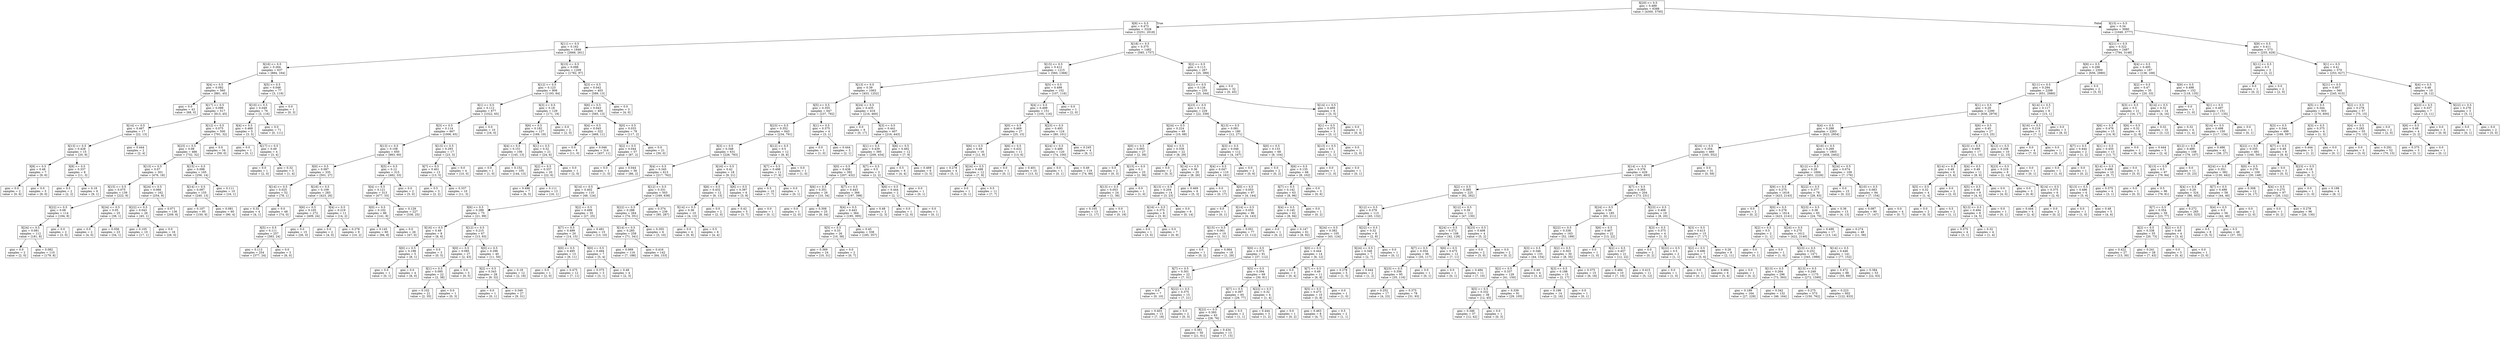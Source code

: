 digraph Tree {
node [shape=box] ;
0 [label="X[20] <= 0.5\ngini = 0.489\nsamples = 6388\nvalue = [4300, 5795]"] ;
1 [label="X[9] <= 0.5\ngini = 0.473\nsamples = 3328\nvalue = [3251, 2018]"] ;
0 -> 1 [labeldistance=2.5, labelangle=45, headlabel="True"] ;
2 [label="X[11] <= 0.5\ngini = 0.162\nsamples = 1846\nvalue = [2666, 261]"] ;
1 -> 2 ;
3 [label="X[16] <= 0.5\ngini = 0.264\nsamples = 637\nvalue = [884, 164]"] ;
2 -> 3 ;
4 [label="X[4] <= 0.5\ngini = 0.092\nsamples = 560\nvalue = [881, 45]"] ;
3 -> 4 ;
5 [label="gini = 0.0\nsamples = 43\nvalue = [68, 0]"] ;
4 -> 5 ;
6 [label="X[17] <= 0.5\ngini = 0.099\nsamples = 517\nvalue = [813, 45]"] ;
4 -> 6 ;
7 [label="X[14] <= 0.5\ngini = 0.467\nsamples = 17\nvalue = [22, 13]"] ;
6 -> 7 ;
8 [label="X[13] <= 0.5\ngini = 0.428\nsamples = 15\nvalue = [20, 9]"] ;
7 -> 8 ;
9 [label="X[8] <= 0.5\ngini = 0.48\nsamples = 7\nvalue = [9, 6]"] ;
8 -> 9 ;
10 [label="gini = 0.0\nsamples = 2\nvalue = [0, 6]"] ;
9 -> 10 ;
11 [label="gini = 0.0\nsamples = 5\nvalue = [9, 0]"] ;
9 -> 11 ;
12 [label="X[8] <= 0.5\ngini = 0.337\nsamples = 8\nvalue = [11, 3]"] ;
8 -> 12 ;
13 [label="gini = 0.5\nsamples = 2\nvalue = [2, 2]"] ;
12 -> 13 ;
14 [label="gini = 0.18\nsamples = 6\nvalue = [9, 1]"] ;
12 -> 14 ;
15 [label="gini = 0.444\nsamples = 2\nvalue = [2, 4]"] ;
7 -> 15 ;
16 [label="X[12] <= 0.5\ngini = 0.075\nsamples = 500\nvalue = [791, 32]"] ;
6 -> 16 ;
17 [label="X[23] <= 0.5\ngini = 0.08\nsamples = 466\nvalue = [732, 32]"] ;
16 -> 17 ;
18 [label="X[13] <= 0.5\ngini = 0.07\nsamples = 301\nvalue = [476, 18]"] ;
17 -> 18 ;
19 [label="X[15] <= 0.5\ngini = 0.075\nsamples = 139\nvalue = [222, 9]"] ;
18 -> 19 ;
20 [label="X[22] <= 0.5\ngini = 0.08\nsamples = 114\nvalue = [184, 8]"] ;
19 -> 20 ;
21 [label="X[24] <= 0.5\ngini = 0.081\nsamples = 112\nvalue = [181, 8]"] ;
20 -> 21 ;
22 [label="gini = 0.0\nsamples = 2\nvalue = [2, 0]"] ;
21 -> 22 ;
23 [label="gini = 0.082\nsamples = 110\nvalue = [179, 8]"] ;
21 -> 23 ;
24 [label="gini = 0.0\nsamples = 2\nvalue = [3, 0]"] ;
20 -> 24 ;
25 [label="X[24] <= 0.5\ngini = 0.05\nsamples = 25\nvalue = [38, 1]"] ;
19 -> 25 ;
26 [label="gini = 0.0\nsamples = 2\nvalue = [4, 0]"] ;
25 -> 26 ;
27 [label="gini = 0.056\nsamples = 23\nvalue = [34, 1]"] ;
25 -> 27 ;
28 [label="X[24] <= 0.5\ngini = 0.066\nsamples = 162\nvalue = [254, 9]"] ;
18 -> 28 ;
29 [label="X[22] <= 0.5\ngini = 0.043\nsamples = 26\nvalue = [45, 1]"] ;
28 -> 29 ;
30 [label="gini = 0.105\nsamples = 10\nvalue = [17, 1]"] ;
29 -> 30 ;
31 [label="gini = 0.0\nsamples = 16\nvalue = [28, 0]"] ;
29 -> 31 ;
32 [label="gini = 0.071\nsamples = 136\nvalue = [209, 8]"] ;
28 -> 32 ;
33 [label="X[15] <= 0.5\ngini = 0.098\nsamples = 165\nvalue = [256, 14]"] ;
17 -> 33 ;
34 [label="X[14] <= 0.5\ngini = 0.097\nsamples = 155\nvalue = [240, 13]"] ;
33 -> 34 ;
35 [label="gini = 0.107\nsamples = 95\nvalue = [150, 9]"] ;
34 -> 35 ;
36 [label="gini = 0.081\nsamples = 60\nvalue = [90, 4]"] ;
34 -> 36 ;
37 [label="gini = 0.111\nsamples = 10\nvalue = [16, 1]"] ;
33 -> 37 ;
38 [label="gini = 0.0\nsamples = 34\nvalue = [59, 0]"] ;
16 -> 38 ;
39 [label="X[5] <= 0.5\ngini = 0.048\nsamples = 77\nvalue = [3, 119]"] ;
3 -> 39 ;
40 [label="X[10] <= 0.5\ngini = 0.049\nsamples = 76\nvalue = [3, 116]"] ;
39 -> 40 ;
41 [label="X[4] <= 0.5\ngini = 0.469\nsamples = 5\nvalue = [3, 5]"] ;
40 -> 41 ;
42 [label="gini = 0.0\nsamples = 1\nvalue = [0, 1]"] ;
41 -> 42 ;
43 [label="X[17] <= 0.5\ngini = 0.49\nsamples = 4\nvalue = [3, 4]"] ;
41 -> 43 ;
44 [label="gini = 0.0\nsamples = 1\nvalue = [2, 0]"] ;
43 -> 44 ;
45 [label="gini = 0.32\nsamples = 3\nvalue = [1, 4]"] ;
43 -> 45 ;
46 [label="gini = 0.0\nsamples = 71\nvalue = [0, 111]"] ;
40 -> 46 ;
47 [label="gini = 0.0\nsamples = 1\nvalue = [0, 3]"] ;
39 -> 47 ;
48 [label="X[15] <= 0.5\ngini = 0.098\nsamples = 1209\nvalue = [1782, 97]"] ;
2 -> 48 ;
49 [label="X[12] <= 0.5\ngini = 0.123\nsamples = 806\nvalue = [1193, 84]"] ;
48 -> 49 ;
50 [label="X[1] <= 0.5\ngini = 0.112\nsamples = 677\nvalue = [1022, 65]"] ;
49 -> 50 ;
51 [label="X[3] <= 0.5\ngini = 0.114\nsamples = 667\nvalue = [1006, 65]"] ;
50 -> 51 ;
52 [label="X[13] <= 0.5\ngini = 0.108\nsamples = 650\nvalue = [983, 60]"] ;
51 -> 52 ;
53 [label="X[0] <= 0.5\ngini = 0.097\nsamples = 335\nvalue = [501, 27]"] ;
52 -> 53 ;
54 [label="X[14] <= 0.5\ngini = 0.025\nsamples = 52\nvalue = [78, 1]"] ;
53 -> 54 ;
55 [label="gini = 0.32\nsamples = 4\nvalue = [4, 1]"] ;
54 -> 55 ;
56 [label="gini = 0.0\nsamples = 48\nvalue = [74, 0]"] ;
54 -> 56 ;
57 [label="X[16] <= 0.5\ngini = 0.109\nsamples = 283\nvalue = [423, 26]"] ;
53 -> 57 ;
58 [label="X[6] <= 0.5\ngini = 0.105\nsamples = 272\nvalue = [409, 24]"] ;
57 -> 58 ;
59 [label="X[5] <= 0.5\ngini = 0.111\nsamples = 257\nvalue = [383, 24]"] ;
58 -> 59 ;
60 [label="gini = 0.113\nsamples = 254\nvalue = [377, 24]"] ;
59 -> 60 ;
61 [label="gini = 0.0\nsamples = 3\nvalue = [6, 0]"] ;
59 -> 61 ;
62 [label="gini = 0.0\nsamples = 15\nvalue = [26, 0]"] ;
58 -> 62 ;
63 [label="X[4] <= 0.5\ngini = 0.219\nsamples = 11\nvalue = [14, 2]"] ;
57 -> 63 ;
64 [label="gini = 0.0\nsamples = 2\nvalue = [4, 0]"] ;
63 -> 64 ;
65 [label="gini = 0.278\nsamples = 9\nvalue = [10, 2]"] ;
63 -> 65 ;
66 [label="X[5] <= 0.5\ngini = 0.12\nsamples = 315\nvalue = [482, 33]"] ;
52 -> 66 ;
67 [label="X[4] <= 0.5\ngini = 0.121\nsamples = 313\nvalue = [477, 33]"] ;
66 -> 67 ;
68 [label="X[0] <= 0.5\ngini = 0.102\nsamples = 86\nvalue = [141, 8]"] ;
67 -> 68 ;
69 [label="gini = 0.145\nsamples = 60\nvalue = [94, 8]"] ;
68 -> 69 ;
70 [label="gini = 0.0\nsamples = 26\nvalue = [47, 0]"] ;
68 -> 70 ;
71 [label="gini = 0.129\nsamples = 227\nvalue = [336, 25]"] ;
67 -> 71 ;
72 [label="gini = 0.0\nsamples = 2\nvalue = [5, 0]"] ;
66 -> 72 ;
73 [label="X[13] <= 0.5\ngini = 0.293\nsamples = 17\nvalue = [23, 5]"] ;
51 -> 73 ;
74 [label="X[7] <= 0.5\ngini = 0.401\nsamples = 13\nvalue = [13, 5]"] ;
73 -> 74 ;
75 [label="gini = 0.5\nsamples = 3\nvalue = [2, 2]"] ;
74 -> 75 ;
76 [label="gini = 0.337\nsamples = 10\nvalue = [11, 3]"] ;
74 -> 76 ;
77 [label="gini = 0.0\nsamples = 4\nvalue = [10, 0]"] ;
73 -> 77 ;
78 [label="gini = 0.0\nsamples = 10\nvalue = [16, 0]"] ;
50 -> 78 ;
79 [label="X[3] <= 0.5\ngini = 0.18\nsamples = 129\nvalue = [171, 19]"] ;
49 -> 79 ;
80 [label="X[6] <= 0.5\ngini = 0.182\nsamples = 127\nvalue = [169, 19]"] ;
79 -> 80 ;
81 [label="X[4] <= 0.5\ngini = 0.151\nsamples = 106\nvalue = [145, 13]"] ;
80 -> 81 ;
82 [label="gini = 0.0\nsamples = 1\nvalue = [1, 0]"] ;
81 -> 82 ;
83 [label="gini = 0.152\nsamples = 105\nvalue = [144, 13]"] ;
81 -> 83 ;
84 [label="X[1] <= 0.5\ngini = 0.32\nsamples = 21\nvalue = [24, 6]"] ;
80 -> 84 ;
85 [label="X[2] <= 0.5\ngini = 0.337\nsamples = 20\nvalue = [22, 6]"] ;
84 -> 85 ;
86 [label="gini = 0.496\nsamples = 7\nvalue = [6, 5]"] ;
85 -> 86 ;
87 [label="gini = 0.111\nsamples = 13\nvalue = [16, 1]"] ;
85 -> 87 ;
88 [label="gini = 0.0\nsamples = 1\nvalue = [2, 0]"] ;
84 -> 88 ;
89 [label="gini = 0.0\nsamples = 2\nvalue = [2, 0]"] ;
79 -> 89 ;
90 [label="X[3] <= 0.5\ngini = 0.042\nsamples = 403\nvalue = [589, 13]"] ;
48 -> 90 ;
91 [label="X[6] <= 0.5\ngini = 0.043\nsamples = 400\nvalue = [585, 13]"] ;
90 -> 91 ;
92 [label="X[4] <= 0.5\ngini = 0.045\nsamples = 322\nvalue = [468, 11]"] ;
91 -> 92 ;
93 [label="gini = 0.0\nsamples = 8\nvalue = [11, 0]"] ;
92 -> 93 ;
94 [label="gini = 0.046\nsamples = 314\nvalue = [457, 11]"] ;
92 -> 94 ;
95 [label="X[0] <= 0.5\ngini = 0.033\nsamples = 78\nvalue = [117, 2]"] ;
91 -> 95 ;
96 [label="X[2] <= 0.5\ngini = 0.044\nsamples = 57\nvalue = [87, 2]"] ;
95 -> 96 ;
97 [label="gini = 0.0\nsamples = 1\nvalue = [1, 0]"] ;
96 -> 97 ;
98 [label="gini = 0.044\nsamples = 56\nvalue = [86, 2]"] ;
96 -> 98 ;
99 [label="gini = 0.0\nsamples = 21\nvalue = [30, 0]"] ;
95 -> 99 ;
100 [label="gini = 0.0\nsamples = 3\nvalue = [4, 0]"] ;
90 -> 100 ;
101 [label="X[18] <= 0.5\ngini = 0.375\nsamples = 1482\nvalue = [585, 1757]"] ;
1 -> 101 ;
102 [label="X[15] <= 0.5\ngini = 0.412\nsamples = 1215\nvalue = [560, 1368]"] ;
101 -> 102 ;
103 [label="X[13] <= 0.5\ngini = 0.39\nsamples = 1063\nvalue = [453, 1252]"] ;
102 -> 103 ;
104 [label="X[5] <= 0.5\ngini = 0.355\nsamples = 647\nvalue = [237, 792]"] ;
103 -> 104 ;
105 [label="X[23] <= 0.5\ngini = 0.352\nsamples = 643\nvalue = [234, 791]"] ;
104 -> 105 ;
106 [label="X[3] <= 0.5\ngini = 0.348\nsamples = 631\nvalue = [226, 783]"] ;
105 -> 106 ;
107 [label="X[4] <= 0.5\ngini = 0.345\nsamples = 613\nvalue = [217, 762]"] ;
106 -> 107 ;
108 [label="X[14] <= 0.5\ngini = 0.402\nsamples = 110\nvalue = [48, 124]"] ;
107 -> 108 ;
109 [label="X[6] <= 0.5\ngini = 0.289\nsamples = 75\nvalue = [21, 99]"] ;
108 -> 109 ;
110 [label="X[16] <= 0.5\ngini = 0.49\nsamples = 8\nvalue = [8, 6]"] ;
109 -> 110 ;
111 [label="X[0] <= 0.5\ngini = 0.198\nsamples = 5\nvalue = [8, 1]"] ;
110 -> 111 ;
112 [label="gini = 0.0\nsamples = 1\nvalue = [0, 1]"] ;
111 -> 112 ;
113 [label="gini = 0.0\nsamples = 4\nvalue = [8, 0]"] ;
111 -> 113 ;
114 [label="gini = 0.0\nsamples = 3\nvalue = [0, 5]"] ;
110 -> 114 ;
115 [label="X[12] <= 0.5\ngini = 0.215\nsamples = 67\nvalue = [13, 93]"] ;
109 -> 115 ;
116 [label="X[0] <= 0.5\ngini = 0.085\nsamples = 27\nvalue = [2, 43]"] ;
115 -> 116 ;
117 [label="X[1] <= 0.5\ngini = 0.095\nsamples = 22\nvalue = [2, 38]"] ;
116 -> 117 ;
118 [label="gini = 0.102\nsamples = 21\nvalue = [2, 35]"] ;
117 -> 118 ;
119 [label="gini = 0.0\nsamples = 1\nvalue = [0, 3]"] ;
117 -> 119 ;
120 [label="gini = 0.0\nsamples = 5\nvalue = [0, 5]"] ;
116 -> 120 ;
121 [label="X[0] <= 0.5\ngini = 0.296\nsamples = 40\nvalue = [11, 50]"] ;
115 -> 121 ;
122 [label="X[2] <= 0.5\ngini = 0.343\nsamples = 28\nvalue = [9, 32]"] ;
121 -> 122 ;
123 [label="gini = 0.0\nsamples = 1\nvalue = [0, 1]"] ;
122 -> 123 ;
124 [label="gini = 0.349\nsamples = 27\nvalue = [9, 31]"] ;
122 -> 124 ;
125 [label="gini = 0.18\nsamples = 12\nvalue = [2, 18]"] ;
121 -> 125 ;
126 [label="X[2] <= 0.5\ngini = 0.499\nsamples = 35\nvalue = [27, 25]"] ;
108 -> 126 ;
127 [label="X[7] <= 0.5\ngini = 0.499\nsamples = 20\nvalue = [14, 15]"] ;
126 -> 127 ;
128 [label="X[0] <= 0.5\ngini = 0.495\nsamples = 13\nvalue = [9, 11]"] ;
127 -> 128 ;
129 [label="gini = 0.0\nsamples = 1\nvalue = [2, 0]"] ;
128 -> 129 ;
130 [label="gini = 0.475\nsamples = 12\nvalue = [7, 11]"] ;
128 -> 130 ;
131 [label="X[0] <= 0.5\ngini = 0.494\nsamples = 7\nvalue = [5, 4]"] ;
127 -> 131 ;
132 [label="gini = 0.375\nsamples = 3\nvalue = [3, 1]"] ;
131 -> 132 ;
133 [label="gini = 0.48\nsamples = 4\nvalue = [2, 3]"] ;
131 -> 133 ;
134 [label="gini = 0.491\nsamples = 15\nvalue = [13, 10]"] ;
126 -> 134 ;
135 [label="X[12] <= 0.5\ngini = 0.331\nsamples = 503\nvalue = [169, 638]"] ;
107 -> 135 ;
136 [label="X[22] <= 0.5\ngini = 0.288\nsamples = 264\nvalue = [74, 351]"] ;
135 -> 136 ;
137 [label="X[14] <= 0.5\ngini = 0.285\nsamples = 258\nvalue = [71, 341]"] ;
136 -> 137 ;
138 [label="gini = 0.069\nsamples = 116\nvalue = [7, 188]"] ;
137 -> 138 ;
139 [label="gini = 0.416\nsamples = 142\nvalue = [64, 153]"] ;
137 -> 139 ;
140 [label="gini = 0.355\nsamples = 6\nvalue = [3, 10]"] ;
136 -> 140 ;
141 [label="gini = 0.374\nsamples = 239\nvalue = [95, 287]"] ;
135 -> 141 ;
142 [label="X[16] <= 0.5\ngini = 0.42\nsamples = 18\nvalue = [9, 21]"] ;
106 -> 142 ;
143 [label="X[6] <= 0.5\ngini = 0.432\nsamples = 12\nvalue = [6, 13]"] ;
142 -> 143 ;
144 [label="X[14] <= 0.5\ngini = 0.36\nsamples = 10\nvalue = [4, 13]"] ;
143 -> 144 ;
145 [label="gini = 0.0\nsamples = 4\nvalue = [0, 9]"] ;
144 -> 145 ;
146 [label="gini = 0.5\nsamples = 6\nvalue = [4, 4]"] ;
144 -> 146 ;
147 [label="gini = 0.0\nsamples = 2\nvalue = [2, 0]"] ;
143 -> 147 ;
148 [label="X[6] <= 0.5\ngini = 0.397\nsamples = 6\nvalue = [3, 8]"] ;
142 -> 148 ;
149 [label="gini = 0.42\nsamples = 5\nvalue = [3, 7]"] ;
148 -> 149 ;
150 [label="gini = 0.0\nsamples = 1\nvalue = [0, 1]"] ;
148 -> 150 ;
151 [label="X[12] <= 0.5\ngini = 0.5\nsamples = 12\nvalue = [8, 8]"] ;
105 -> 151 ;
152 [label="X[7] <= 0.5\ngini = 0.498\nsamples = 11\nvalue = [7, 8]"] ;
151 -> 152 ;
153 [label="gini = 0.5\nsamples = 10\nvalue = [7, 7]"] ;
152 -> 153 ;
154 [label="gini = 0.0\nsamples = 1\nvalue = [0, 1]"] ;
152 -> 154 ;
155 [label="gini = 0.0\nsamples = 1\nvalue = [1, 0]"] ;
151 -> 155 ;
156 [label="X[1] <= 0.5\ngini = 0.375\nsamples = 4\nvalue = [3, 1]"] ;
104 -> 156 ;
157 [label="gini = 0.0\nsamples = 1\nvalue = [1, 0]"] ;
156 -> 157 ;
158 [label="gini = 0.444\nsamples = 3\nvalue = [2, 1]"] ;
156 -> 158 ;
159 [label="X[24] <= 0.5\ngini = 0.435\nsamples = 416\nvalue = [216, 460]"] ;
103 -> 159 ;
160 [label="gini = 0.0\nsamples = 9\nvalue = [0, 17]"] ;
159 -> 160 ;
161 [label="X[3] <= 0.5\ngini = 0.441\nsamples = 407\nvalue = [216, 443]"] ;
159 -> 161 ;
162 [label="X[1] <= 0.5\ngini = 0.439\nsamples = 395\nvalue = [209, 434]"] ;
161 -> 162 ;
163 [label="X[0] <= 0.5\ngini = 0.438\nsamples = 392\nvalue = [207, 432]"] ;
162 -> 163 ;
164 [label="X[6] <= 0.5\ngini = 0.351\nsamples = 26\nvalue = [10, 34]"] ;
163 -> 164 ;
165 [label="gini = 0.0\nsamples = 1\nvalue = [2, 0]"] ;
164 -> 165 ;
166 [label="gini = 0.308\nsamples = 25\nvalue = [8, 34]"] ;
164 -> 166 ;
167 [label="X[7] <= 0.5\ngini = 0.443\nsamples = 366\nvalue = [197, 398]"] ;
163 -> 167 ;
168 [label="X[4] <= 0.5\ngini = 0.443\nsamples = 364\nvalue = [195, 395]"] ;
167 -> 168 ;
169 [label="X[5] <= 0.5\ngini = 0.33\nsamples = 26\nvalue = [10, 38]"] ;
168 -> 169 ;
170 [label="gini = 0.369\nsamples = 24\nvalue = [10, 31]"] ;
169 -> 170 ;
171 [label="gini = 0.0\nsamples = 2\nvalue = [0, 7]"] ;
169 -> 171 ;
172 [label="gini = 0.45\nsamples = 338\nvalue = [185, 357]"] ;
168 -> 172 ;
173 [label="gini = 0.48\nsamples = 2\nvalue = [2, 3]"] ;
167 -> 173 ;
174 [label="X[7] <= 0.5\ngini = 0.5\nsamples = 3\nvalue = [2, 2]"] ;
162 -> 174 ;
175 [label="X[6] <= 0.5\ngini = 0.444\nsamples = 2\nvalue = [2, 1]"] ;
174 -> 175 ;
176 [label="gini = 0.0\nsamples = 1\nvalue = [2, 0]"] ;
175 -> 176 ;
177 [label="gini = 0.0\nsamples = 1\nvalue = [0, 1]"] ;
175 -> 177 ;
178 [label="gini = 0.0\nsamples = 1\nvalue = [0, 1]"] ;
174 -> 178 ;
179 [label="X[6] <= 0.5\ngini = 0.492\nsamples = 12\nvalue = [7, 9]"] ;
161 -> 179 ;
180 [label="gini = 0.5\nsamples = 6\nvalue = [4, 4]"] ;
179 -> 180 ;
181 [label="gini = 0.469\nsamples = 6\nvalue = [3, 5]"] ;
179 -> 181 ;
182 [label="X[5] <= 0.5\ngini = 0.499\nsamples = 152\nvalue = [107, 116]"] ;
102 -> 182 ;
183 [label="X[4] <= 0.5\ngini = 0.499\nsamples = 151\nvalue = [105, 116]"] ;
182 -> 183 ;
184 [label="X[0] <= 0.5\ngini = 0.469\nsamples = 27\nvalue = [25, 15]"] ;
183 -> 184 ;
185 [label="X[6] <= 0.5\ngini = 0.49\nsamples = 16\nvalue = [12, 9]"] ;
184 -> 185 ;
186 [label="gini = 0.278\nsamples = 4\nvalue = [5, 1]"] ;
185 -> 186 ;
187 [label="X[24] <= 0.5\ngini = 0.498\nsamples = 12\nvalue = [7, 8]"] ;
185 -> 187 ;
188 [label="gini = 0.0\nsamples = 1\nvalue = [0, 1]"] ;
187 -> 188 ;
189 [label="gini = 0.5\nsamples = 11\nvalue = [7, 7]"] ;
187 -> 189 ;
190 [label="X[6] <= 0.5\ngini = 0.432\nsamples = 11\nvalue = [13, 6]"] ;
184 -> 190 ;
191 [label="gini = 0.0\nsamples = 1\nvalue = [0, 1]"] ;
190 -> 191 ;
192 [label="gini = 0.401\nsamples = 10\nvalue = [13, 5]"] ;
190 -> 192 ;
193 [label="X[23] <= 0.5\ngini = 0.493\nsamples = 124\nvalue = [80, 101]"] ;
183 -> 193 ;
194 [label="X[24] <= 0.5\ngini = 0.489\nsamples = 120\nvalue = [74, 100]"] ;
193 -> 194 ;
195 [label="gini = 0.0\nsamples = 1\nvalue = [0, 1]"] ;
194 -> 195 ;
196 [label="gini = 0.49\nsamples = 119\nvalue = [74, 99]"] ;
194 -> 196 ;
197 [label="gini = 0.245\nsamples = 4\nvalue = [6, 1]"] ;
193 -> 197 ;
198 [label="gini = 0.0\nsamples = 1\nvalue = [2, 0]"] ;
182 -> 198 ;
199 [label="X[2] <= 0.5\ngini = 0.113\nsamples = 267\nvalue = [25, 389]"] ;
101 -> 199 ;
200 [label="X[21] <= 0.5\ngini = 0.126\nsamples = 235\nvalue = [25, 344]"] ;
199 -> 200 ;
201 [label="X[23] <= 0.5\ngini = 0.114\nsamples = 229\nvalue = [22, 339]"] ;
200 -> 201 ;
202 [label="X[24] <= 0.5\ngini = 0.224\nsamples = 49\nvalue = [10, 68]"] ;
201 -> 202 ;
203 [label="X[0] <= 0.5\ngini = 0.093\nsamples = 27\nvalue = [2, 39]"] ;
202 -> 203 ;
204 [label="gini = 0.0\nsamples = 2\nvalue = [0, 3]"] ;
203 -> 204 ;
205 [label="X[15] <= 0.5\ngini = 0.1\nsamples = 25\nvalue = [2, 36]"] ;
203 -> 205 ;
206 [label="X[13] <= 0.5\ngini = 0.053\nsamples = 24\nvalue = [1, 36]"] ;
205 -> 206 ;
207 [label="gini = 0.105\nsamples = 13\nvalue = [1, 17]"] ;
206 -> 207 ;
208 [label="gini = 0.0\nsamples = 11\nvalue = [0, 19]"] ;
206 -> 208 ;
209 [label="gini = 0.0\nsamples = 1\nvalue = [1, 0]"] ;
205 -> 209 ;
210 [label="X[4] <= 0.5\ngini = 0.339\nsamples = 22\nvalue = [8, 29]"] ;
202 -> 210 ;
211 [label="gini = 0.0\nsamples = 2\nvalue = [0, 3]"] ;
210 -> 211 ;
212 [label="X[14] <= 0.5\ngini = 0.36\nsamples = 20\nvalue = [8, 26]"] ;
210 -> 212 ;
213 [label="X[13] <= 0.5\ngini = 0.204\nsamples = 14\nvalue = [3, 23]"] ;
212 -> 213 ;
214 [label="X[16] <= 0.5\ngini = 0.375\nsamples = 8\nvalue = [3, 9]"] ;
213 -> 214 ;
215 [label="gini = 0.0\nsamples = 1\nvalue = [3, 0]"] ;
214 -> 215 ;
216 [label="gini = 0.0\nsamples = 7\nvalue = [0, 9]"] ;
214 -> 216 ;
217 [label="gini = 0.0\nsamples = 6\nvalue = [0, 14]"] ;
213 -> 217 ;
218 [label="gini = 0.469\nsamples = 6\nvalue = [5, 3]"] ;
212 -> 218 ;
219 [label="X[13] <= 0.5\ngini = 0.081\nsamples = 180\nvalue = [12, 271]"] ;
201 -> 219 ;
220 [label="X[3] <= 0.5\ngini = 0.046\nsamples = 112\nvalue = [4, 167]"] ;
219 -> 220 ;
221 [label="X[4] <= 0.5\ngini = 0.047\nsamples = 110\nvalue = [4, 161]"] ;
220 -> 221 ;
222 [label="gini = 0.0\nsamples = 13\nvalue = [0, 17]"] ;
221 -> 222 ;
223 [label="X[0] <= 0.5\ngini = 0.053\nsamples = 97\nvalue = [4, 144]"] ;
221 -> 223 ;
224 [label="gini = 0.0\nsamples = 1\nvalue = [0, 1]"] ;
223 -> 224 ;
225 [label="X[14] <= 0.5\ngini = 0.053\nsamples = 96\nvalue = [4, 143]"] ;
223 -> 225 ;
226 [label="X[15] <= 0.5\ngini = 0.061\nsamples = 19\nvalue = [1, 31]"] ;
225 -> 226 ;
227 [label="gini = 0.0\nsamples = 1\nvalue = [0, 2]"] ;
226 -> 227 ;
228 [label="gini = 0.064\nsamples = 18\nvalue = [1, 29]"] ;
226 -> 228 ;
229 [label="gini = 0.051\nsamples = 77\nvalue = [3, 112]"] ;
225 -> 229 ;
230 [label="gini = 0.0\nsamples = 2\nvalue = [0, 6]"] ;
220 -> 230 ;
231 [label="X[0] <= 0.5\ngini = 0.133\nsamples = 68\nvalue = [8, 104]"] ;
219 -> 231 ;
232 [label="gini = 0.0\nsamples = 2\nvalue = [0, 2]"] ;
231 -> 232 ;
233 [label="X[6] <= 0.5\ngini = 0.135\nsamples = 66\nvalue = [8, 102]"] ;
231 -> 233 ;
234 [label="X[7] <= 0.5\ngini = 0.142\nsamples = 63\nvalue = [8, 96]"] ;
233 -> 234 ;
235 [label="X[4] <= 0.5\ngini = 0.145\nsamples = 62\nvalue = [8, 94]"] ;
234 -> 235 ;
236 [label="gini = 0.0\nsamples = 1\nvalue = [0, 2]"] ;
235 -> 236 ;
237 [label="gini = 0.147\nsamples = 61\nvalue = [8, 92]"] ;
235 -> 237 ;
238 [label="gini = 0.0\nsamples = 1\nvalue = [0, 2]"] ;
234 -> 238 ;
239 [label="gini = 0.0\nsamples = 3\nvalue = [0, 6]"] ;
233 -> 239 ;
240 [label="X[14] <= 0.5\ngini = 0.469\nsamples = 6\nvalue = [3, 5]"] ;
200 -> 240 ;
241 [label="X[1] <= 0.5\ngini = 0.375\nsamples = 3\nvalue = [3, 1]"] ;
240 -> 241 ;
242 [label="X[13] <= 0.5\ngini = 0.5\nsamples = 2\nvalue = [1, 1]"] ;
241 -> 242 ;
243 [label="gini = 0.0\nsamples = 1\nvalue = [1, 0]"] ;
242 -> 243 ;
244 [label="gini = 0.0\nsamples = 1\nvalue = [0, 1]"] ;
242 -> 244 ;
245 [label="gini = 0.0\nsamples = 1\nvalue = [2, 0]"] ;
241 -> 245 ;
246 [label="gini = 0.0\nsamples = 3\nvalue = [0, 4]"] ;
240 -> 246 ;
247 [label="gini = 0.0\nsamples = 32\nvalue = [0, 45]"] ;
199 -> 247 ;
248 [label="X[15] <= 0.5\ngini = 0.34\nsamples = 3060\nvalue = [1049, 3777]"] ;
0 -> 248 [labeldistance=2.5, labelangle=-45, headlabel="False"] ;
249 [label="X[21] <= 0.5\ngini = 0.322\nsamples = 2487\nvalue = [794, 3148]"] ;
248 -> 249 ;
250 [label="X[8] <= 0.5\ngini = 0.296\nsamples = 2300\nvalue = [656, 2980]"] ;
249 -> 250 ;
251 [label="X[11] <= 0.5\ngini = 0.294\nsamples = 2298\nvalue = [651, 2980]"] ;
250 -> 251 ;
252 [label="X[1] <= 0.5\ngini = 0.29\nsamples = 2290\nvalue = [636, 2979]"] ;
251 -> 252 ;
253 [label="X[4] <= 0.5\ngini = 0.288\nsamples = 2263\nvalue = [623, 2954]"] ;
252 -> 253 ;
254 [label="X[16] <= 0.5\ngini = 0.354\nsamples = 460\nvalue = [165, 552]"] ;
253 -> 254 ;
255 [label="X[14] <= 0.5\ngini = 0.376\nsamples = 429\nvalue = [165, 493]"] ;
254 -> 255 ;
256 [label="X[2] <= 0.5\ngini = 0.385\nsamples = 225\nvalue = [92, 262]"] ;
255 -> 256 ;
257 [label="X[12] <= 0.5\ngini = 0.379\nsamples = 113\nvalue = [45, 132]"] ;
256 -> 257 ;
258 [label="X[24] <= 0.5\ngini = 0.382\nsamples = 105\nvalue = [43, 124]"] ;
257 -> 258 ;
259 [label="X[0] <= 0.5\ngini = 0.373\nsamples = 91\nvalue = [37, 112]"] ;
258 -> 259 ;
260 [label="X[7] <= 0.5\ngini = 0.301\nsamples = 22\nvalue = [7, 31]"] ;
259 -> 260 ;
261 [label="gini = 0.0\nsamples = 7\nvalue = [0, 10]"] ;
260 -> 261 ;
262 [label="X[22] <= 0.5\ngini = 0.375\nsamples = 15\nvalue = [7, 21]"] ;
260 -> 262 ;
263 [label="gini = 0.403\nsamples = 13\nvalue = [7, 18]"] ;
262 -> 263 ;
264 [label="gini = 0.0\nsamples = 2\nvalue = [0, 3]"] ;
262 -> 264 ;
265 [label="X[5] <= 0.5\ngini = 0.394\nsamples = 69\nvalue = [30, 81]"] ;
259 -> 265 ;
266 [label="X[7] <= 0.5\ngini = 0.397\nsamples = 65\nvalue = [29, 77]"] ;
265 -> 266 ;
267 [label="X[22] <= 0.5\ngini = 0.393\nsamples = 63\nvalue = [28, 76]"] ;
266 -> 267 ;
268 [label="gini = 0.381\nsamples = 50\nvalue = [21, 61]"] ;
267 -> 268 ;
269 [label="gini = 0.434\nsamples = 13\nvalue = [7, 15]"] ;
267 -> 269 ;
270 [label="gini = 0.5\nsamples = 2\nvalue = [1, 1]"] ;
266 -> 270 ;
271 [label="X[22] <= 0.5\ngini = 0.32\nsamples = 4\nvalue = [1, 4]"] ;
265 -> 271 ;
272 [label="gini = 0.444\nsamples = 3\nvalue = [1, 2]"] ;
271 -> 272 ;
273 [label="gini = 0.0\nsamples = 1\nvalue = [0, 2]"] ;
271 -> 273 ;
274 [label="X[0] <= 0.5\ngini = 0.444\nsamples = 14\nvalue = [6, 12]"] ;
258 -> 274 ;
275 [label="gini = 0.0\nsamples = 3\nvalue = [0, 4]"] ;
274 -> 275 ;
276 [label="X[7] <= 0.5\ngini = 0.49\nsamples = 11\nvalue = [6, 8]"] ;
274 -> 276 ;
277 [label="X[5] <= 0.5\ngini = 0.473\nsamples = 10\nvalue = [5, 8]"] ;
276 -> 277 ;
278 [label="gini = 0.463\nsamples = 8\nvalue = [4, 7]"] ;
277 -> 278 ;
279 [label="gini = 0.5\nsamples = 2\nvalue = [1, 1]"] ;
277 -> 279 ;
280 [label="gini = 0.0\nsamples = 1\nvalue = [1, 0]"] ;
276 -> 280 ;
281 [label="X[22] <= 0.5\ngini = 0.32\nsamples = 8\nvalue = [2, 8]"] ;
257 -> 281 ;
282 [label="X[24] <= 0.5\ngini = 0.346\nsamples = 7\nvalue = [2, 7]"] ;
281 -> 282 ;
283 [label="gini = 0.278\nsamples = 5\nvalue = [1, 5]"] ;
282 -> 283 ;
284 [label="gini = 0.444\nsamples = 2\nvalue = [1, 2]"] ;
282 -> 284 ;
285 [label="gini = 0.0\nsamples = 1\nvalue = [0, 1]"] ;
281 -> 285 ;
286 [label="X[12] <= 0.5\ngini = 0.39\nsamples = 112\nvalue = [47, 130]"] ;
256 -> 286 ;
287 [label="X[24] <= 0.5\ngini = 0.372\nsamples = 108\nvalue = [42, 128]"] ;
286 -> 287 ;
288 [label="X[7] <= 0.5\ngini = 0.354\nsamples = 96\nvalue = [35, 117]"] ;
287 -> 288 ;
289 [label="X[23] <= 0.5\ngini = 0.356\nsamples = 95\nvalue = [35, 116]"] ;
288 -> 289 ;
290 [label="gini = 0.252\nsamples = 17\nvalue = [4, 23]"] ;
289 -> 290 ;
291 [label="gini = 0.375\nsamples = 78\nvalue = [31, 93]"] ;
289 -> 291 ;
292 [label="gini = 0.0\nsamples = 1\nvalue = [0, 1]"] ;
288 -> 292 ;
293 [label="X[6] <= 0.5\ngini = 0.475\nsamples = 12\nvalue = [7, 11]"] ;
287 -> 293 ;
294 [label="gini = 0.0\nsamples = 1\nvalue = [0, 1]"] ;
293 -> 294 ;
295 [label="gini = 0.484\nsamples = 11\nvalue = [7, 10]"] ;
293 -> 295 ;
296 [label="X[23] <= 0.5\ngini = 0.408\nsamples = 4\nvalue = [5, 2]"] ;
286 -> 296 ;
297 [label="gini = 0.0\nsamples = 2\nvalue = [5, 0]"] ;
296 -> 297 ;
298 [label="gini = 0.0\nsamples = 2\nvalue = [0, 2]"] ;
296 -> 298 ;
299 [label="X[7] <= 0.5\ngini = 0.365\nsamples = 204\nvalue = [73, 231]"] ;
255 -> 299 ;
300 [label="X[24] <= 0.5\ngini = 0.36\nsamples = 185\nvalue = [65, 211]"] ;
299 -> 300 ;
301 [label="X[22] <= 0.5\ngini = 0.338\nsamples = 163\nvalue = [52, 189]"] ;
300 -> 301 ;
302 [label="X[3] <= 0.5\ngini = 0.346\nsamples = 133\nvalue = [44, 154]"] ;
301 -> 302 ;
303 [label="X[2] <= 0.5\ngini = 0.337\nsamples = 129\nvalue = [41, 150]"] ;
302 -> 303 ;
304 [label="X[5] <= 0.5\ngini = 0.332\nsamples = 38\nvalue = [12, 45]"] ;
303 -> 304 ;
305 [label="gini = 0.346\nsamples = 37\nvalue = [12, 42]"] ;
304 -> 305 ;
306 [label="gini = 0.0\nsamples = 1\nvalue = [0, 3]"] ;
304 -> 306 ;
307 [label="gini = 0.339\nsamples = 91\nvalue = [29, 105]"] ;
303 -> 307 ;
308 [label="gini = 0.49\nsamples = 4\nvalue = [3, 4]"] ;
302 -> 308 ;
309 [label="X[2] <= 0.5\ngini = 0.303\nsamples = 30\nvalue = [8, 35]"] ;
301 -> 309 ;
310 [label="X[3] <= 0.5\ngini = 0.188\nsamples = 15\nvalue = [2, 17]"] ;
309 -> 310 ;
311 [label="gini = 0.198\nsamples = 14\nvalue = [2, 16]"] ;
310 -> 311 ;
312 [label="gini = 0.0\nsamples = 1\nvalue = [0, 1]"] ;
310 -> 312 ;
313 [label="gini = 0.375\nsamples = 15\nvalue = [6, 18]"] ;
309 -> 313 ;
314 [label="X[6] <= 0.5\ngini = 0.467\nsamples = 22\nvalue = [13, 22]"] ;
300 -> 314 ;
315 [label="gini = 0.0\nsamples = 1\nvalue = [1, 0]"] ;
314 -> 315 ;
316 [label="X[2] <= 0.5\ngini = 0.457\nsamples = 21\nvalue = [12, 22]"] ;
314 -> 316 ;
317 [label="gini = 0.484\nsamples = 10\nvalue = [7, 10]"] ;
316 -> 317 ;
318 [label="gini = 0.415\nsamples = 11\nvalue = [5, 12]"] ;
316 -> 318 ;
319 [label="X[23] <= 0.5\ngini = 0.408\nsamples = 19\nvalue = [8, 20]"] ;
299 -> 319 ;
320 [label="X[3] <= 0.5\ngini = 0.375\nsamples = 4\nvalue = [1, 3]"] ;
319 -> 320 ;
321 [label="gini = 0.0\nsamples = 2\nvalue = [0, 2]"] ;
320 -> 321 ;
322 [label="X[22] <= 0.5\ngini = 0.5\nsamples = 2\nvalue = [1, 1]"] ;
320 -> 322 ;
323 [label="gini = 0.0\nsamples = 1\nvalue = [1, 0]"] ;
322 -> 323 ;
324 [label="gini = 0.0\nsamples = 1\nvalue = [0, 1]"] ;
322 -> 324 ;
325 [label="X[3] <= 0.5\ngini = 0.413\nsamples = 15\nvalue = [7, 17]"] ;
319 -> 325 ;
326 [label="X[2] <= 0.5\ngini = 0.496\nsamples = 7\nvalue = [5, 6]"] ;
325 -> 326 ;
327 [label="gini = 0.494\nsamples = 6\nvalue = [5, 4]"] ;
326 -> 327 ;
328 [label="gini = 0.0\nsamples = 1\nvalue = [0, 2]"] ;
326 -> 328 ;
329 [label="gini = 0.26\nsamples = 8\nvalue = [2, 11]"] ;
325 -> 329 ;
330 [label="gini = 0.0\nsamples = 31\nvalue = [0, 59]"] ;
254 -> 330 ;
331 [label="X[16] <= 0.5\ngini = 0.269\nsamples = 1803\nvalue = [458, 2402]"] ;
253 -> 331 ;
332 [label="X[12] <= 0.5\ngini = 0.28\nsamples = 1694\nvalue = [451, 2226]"] ;
331 -> 332 ;
333 [label="X[9] <= 0.5\ngini = 0.275\nsamples = 1616\nvalue = [423, 2143]"] ;
332 -> 333 ;
334 [label="gini = 0.0\nsamples = 2\nvalue = [0, 2]"] ;
333 -> 334 ;
335 [label="X[0] <= 0.5\ngini = 0.276\nsamples = 1614\nvalue = [423, 2141]"] ;
333 -> 335 ;
336 [label="X[2] <= 0.5\ngini = 0.5\nsamples = 2\nvalue = [1, 1]"] ;
335 -> 336 ;
337 [label="gini = 0.0\nsamples = 1\nvalue = [0, 1]"] ;
336 -> 337 ;
338 [label="gini = 0.0\nsamples = 1\nvalue = [1, 0]"] ;
336 -> 338 ;
339 [label="X[24] <= 0.5\ngini = 0.275\nsamples = 1612\nvalue = [422, 2140]"] ;
335 -> 339 ;
340 [label="X[23] <= 0.5\ngini = 0.252\nsamples = 1471\nvalue = [345, 1988]"] ;
339 -> 340 ;
341 [label="X[13] <= 0.5\ngini = 0.264\nsamples = 296\nvalue = [73, 393]"] ;
340 -> 341 ;
342 [label="gini = 0.189\nsamples = 164\nvalue = [27, 229]"] ;
341 -> 342 ;
343 [label="gini = 0.342\nsamples = 132\nvalue = [46, 164]"] ;
341 -> 343 ;
344 [label="X[13] <= 0.5\ngini = 0.249\nsamples = 1175\nvalue = [272, 1595]"] ;
340 -> 344 ;
345 [label="gini = 0.275\nsamples = 573\nvalue = [150, 762]"] ;
344 -> 345 ;
346 [label="gini = 0.223\nsamples = 602\nvalue = [122, 833]"] ;
344 -> 346 ;
347 [label="X[14] <= 0.5\ngini = 0.446\nsamples = 141\nvalue = [77, 152]"] ;
339 -> 347 ;
348 [label="gini = 0.472\nsamples = 88\nvalue = [55, 89]"] ;
347 -> 348 ;
349 [label="gini = 0.384\nsamples = 53\nvalue = [22, 63]"] ;
347 -> 349 ;
350 [label="X[22] <= 0.5\ngini = 0.377\nsamples = 78\nvalue = [28, 83]"] ;
332 -> 350 ;
351 [label="X[23] <= 0.5\ngini = 0.38\nsamples = 65\nvalue = [24, 70]"] ;
350 -> 351 ;
352 [label="gini = 0.499\nsamples = 17\nvalue = [13, 14]"] ;
351 -> 352 ;
353 [label="gini = 0.274\nsamples = 48\nvalue = [11, 56]"] ;
351 -> 353 ;
354 [label="gini = 0.36\nsamples = 13\nvalue = [4, 13]"] ;
350 -> 354 ;
355 [label="X[24] <= 0.5\ngini = 0.074\nsamples = 109\nvalue = [7, 176]"] ;
331 -> 355 ;
356 [label="gini = 0.0\nsamples = 15\nvalue = [0, 22]"] ;
355 -> 356 ;
357 [label="X[10] <= 0.5\ngini = 0.083\nsamples = 94\nvalue = [7, 154]"] ;
355 -> 357 ;
358 [label="gini = 0.087\nsamples = 90\nvalue = [7, 147]"] ;
357 -> 358 ;
359 [label="gini = 0.0\nsamples = 4\nvalue = [0, 7]"] ;
357 -> 359 ;
360 [label="X[6] <= 0.5\ngini = 0.45\nsamples = 27\nvalue = [13, 25]"] ;
252 -> 360 ;
361 [label="X[23] <= 0.5\ngini = 0.499\nsamples = 17\nvalue = [11, 10]"] ;
360 -> 361 ;
362 [label="X[14] <= 0.5\ngini = 0.49\nsamples = 6\nvalue = [3, 4]"] ;
361 -> 362 ;
363 [label="X[5] <= 0.5\ngini = 0.32\nsamples = 4\nvalue = [1, 4]"] ;
362 -> 363 ;
364 [label="gini = 0.0\nsamples = 2\nvalue = [0, 3]"] ;
363 -> 364 ;
365 [label="gini = 0.5\nsamples = 2\nvalue = [1, 1]"] ;
363 -> 365 ;
366 [label="gini = 0.0\nsamples = 2\nvalue = [2, 0]"] ;
362 -> 366 ;
367 [label="X[4] <= 0.5\ngini = 0.49\nsamples = 11\nvalue = [8, 6]"] ;
361 -> 367 ;
368 [label="X[5] <= 0.5\ngini = 0.48\nsamples = 9\nvalue = [4, 6]"] ;
367 -> 368 ;
369 [label="X[13] <= 0.5\ngini = 0.494\nsamples = 8\nvalue = [4, 5]"] ;
368 -> 369 ;
370 [label="gini = 0.375\nsamples = 4\nvalue = [3, 1]"] ;
369 -> 370 ;
371 [label="gini = 0.32\nsamples = 4\nvalue = [1, 4]"] ;
369 -> 371 ;
372 [label="gini = 0.0\nsamples = 1\nvalue = [0, 1]"] ;
368 -> 372 ;
373 [label="gini = 0.0\nsamples = 2\nvalue = [4, 0]"] ;
367 -> 373 ;
374 [label="X[12] <= 0.5\ngini = 0.208\nsamples = 10\nvalue = [2, 15]"] ;
360 -> 374 ;
375 [label="X[23] <= 0.5\ngini = 0.219\nsamples = 9\nvalue = [2, 14]"] ;
374 -> 375 ;
376 [label="gini = 0.0\nsamples = 3\nvalue = [0, 8]"] ;
375 -> 376 ;
377 [label="X[14] <= 0.5\ngini = 0.375\nsamples = 6\nvalue = [2, 6]"] ;
375 -> 377 ;
378 [label="gini = 0.444\nsamples = 4\nvalue = [2, 4]"] ;
377 -> 378 ;
379 [label="gini = 0.0\nsamples = 2\nvalue = [0, 2]"] ;
377 -> 379 ;
380 [label="gini = 0.0\nsamples = 1\nvalue = [0, 1]"] ;
374 -> 380 ;
381 [label="X[14] <= 0.5\ngini = 0.117\nsamples = 8\nvalue = [15, 1]"] ;
251 -> 381 ;
382 [label="X[16] <= 0.5\ngini = 0.219\nsamples = 5\nvalue = [7, 1]"] ;
381 -> 382 ;
383 [label="gini = 0.0\nsamples = 4\nvalue = [7, 0]"] ;
382 -> 383 ;
384 [label="gini = 0.0\nsamples = 1\nvalue = [0, 1]"] ;
382 -> 384 ;
385 [label="gini = 0.0\nsamples = 3\nvalue = [8, 0]"] ;
381 -> 385 ;
386 [label="gini = 0.0\nsamples = 2\nvalue = [5, 0]"] ;
250 -> 386 ;
387 [label="X[4] <= 0.5\ngini = 0.495\nsamples = 187\nvalue = [138, 168]"] ;
249 -> 387 ;
388 [label="X[2] <= 0.5\ngini = 0.47\nsamples = 35\nvalue = [20, 33]"] ;
387 -> 388 ;
389 [label="X[3] <= 0.5\ngini = 0.5\nsamples = 21\nvalue = [16, 17]"] ;
388 -> 389 ;
390 [label="X[6] <= 0.5\ngini = 0.476\nsamples = 15\nvalue = [14, 9]"] ;
389 -> 390 ;
391 [label="X[7] <= 0.5\ngini = 0.444\nsamples = 2\nvalue = [1, 2]"] ;
390 -> 391 ;
392 [label="gini = 0.0\nsamples = 1\nvalue = [1, 0]"] ;
391 -> 392 ;
393 [label="gini = 0.0\nsamples = 1\nvalue = [0, 2]"] ;
391 -> 393 ;
394 [label="X[1] <= 0.5\ngini = 0.455\nsamples = 13\nvalue = [13, 7]"] ;
390 -> 394 ;
395 [label="X[14] <= 0.5\ngini = 0.498\nsamples = 10\nvalue = [8, 7]"] ;
394 -> 395 ;
396 [label="X[13] <= 0.5\ngini = 0.496\nsamples = 6\nvalue = [5, 6]"] ;
395 -> 396 ;
397 [label="gini = 0.0\nsamples = 1\nvalue = [1, 0]"] ;
396 -> 397 ;
398 [label="gini = 0.48\nsamples = 5\nvalue = [4, 6]"] ;
396 -> 398 ;
399 [label="gini = 0.375\nsamples = 4\nvalue = [3, 1]"] ;
395 -> 399 ;
400 [label="gini = 0.0\nsamples = 3\nvalue = [5, 0]"] ;
394 -> 400 ;
401 [label="X[6] <= 0.5\ngini = 0.32\nsamples = 6\nvalue = [2, 8]"] ;
389 -> 401 ;
402 [label="gini = 0.0\nsamples = 1\nvalue = [0, 4]"] ;
401 -> 402 ;
403 [label="gini = 0.444\nsamples = 5\nvalue = [2, 4]"] ;
401 -> 403 ;
404 [label="X[14] <= 0.5\ngini = 0.32\nsamples = 14\nvalue = [4, 16]"] ;
388 -> 404 ;
405 [label="gini = 0.32\nsamples = 10\nvalue = [3, 12]"] ;
404 -> 405 ;
406 [label="gini = 0.32\nsamples = 4\nvalue = [1, 4]"] ;
404 -> 406 ;
407 [label="X[9] <= 0.5\ngini = 0.498\nsamples = 152\nvalue = [118, 135]"] ;
387 -> 407 ;
408 [label="gini = 0.0\nsamples = 1\nvalue = [1, 0]"] ;
407 -> 408 ;
409 [label="X[1] <= 0.5\ngini = 0.497\nsamples = 151\nvalue = [117, 135]"] ;
407 -> 409 ;
410 [label="X[14] <= 0.5\ngini = 0.498\nsamples = 150\nvalue = [117, 134]"] ;
409 -> 410 ;
411 [label="X[12] <= 0.5\ngini = 0.489\nsamples = 108\nvalue = [79, 107]"] ;
410 -> 411 ;
412 [label="X[13] <= 0.5\ngini = 0.5\nsamples = 97\nvalue = [79, 84]"] ;
411 -> 412 ;
413 [label="gini = 0.0\nsamples = 1\nvalue = [0, 3]"] ;
412 -> 413 ;
414 [label="gini = 0.5\nsamples = 96\nvalue = [79, 81]"] ;
412 -> 414 ;
415 [label="gini = 0.0\nsamples = 11\nvalue = [0, 23]"] ;
411 -> 415 ;
416 [label="gini = 0.486\nsamples = 42\nvalue = [38, 27]"] ;
410 -> 416 ;
417 [label="gini = 0.0\nsamples = 1\nvalue = [0, 1]"] ;
409 -> 417 ;
418 [label="X[9] <= 0.5\ngini = 0.411\nsamples = 573\nvalue = [255, 629]"] ;
248 -> 418 ;
419 [label="X[11] <= 0.5\ngini = 0.5\nsamples = 3\nvalue = [2, 2]"] ;
418 -> 419 ;
420 [label="gini = 0.0\nsamples = 1\nvalue = [0, 2]"] ;
419 -> 420 ;
421 [label="gini = 0.0\nsamples = 2\nvalue = [2, 0]"] ;
419 -> 421 ;
422 [label="X[1] <= 0.5\ngini = 0.41\nsamples = 570\nvalue = [253, 627]"] ;
418 -> 422 ;
423 [label="X[21] <= 0.5\ngini = 0.407\nsamples = 560\nvalue = [245, 615]"] ;
422 -> 423 ;
424 [label="X[5] <= 0.5\ngini = 0.344\nsamples = 503\nvalue = [170, 600]"] ;
423 -> 424 ;
425 [label="X[3] <= 0.5\ngini = 0.344\nsamples = 499\nvalue = [169, 597]"] ;
424 -> 425 ;
426 [label="X[22] <= 0.5\ngini = 0.335\nsamples = 491\nvalue = [160, 591]"] ;
425 -> 426 ;
427 [label="X[24] <= 0.5\ngini = 0.351\nsamples = 382\nvalue = [130, 442]"] ;
426 -> 427 ;
428 [label="X[4] <= 0.5\ngini = 0.29\nsamples = 324\nvalue = [86, 402]"] ;
427 -> 428 ;
429 [label="X[7] <= 0.5\ngini = 0.354\nsamples = 59\nvalue = [23, 77]"] ;
428 -> 429 ;
430 [label="X[2] <= 0.5\ngini = 0.338\nsamples = 55\nvalue = [20, 73]"] ;
429 -> 430 ;
431 [label="gini = 0.422\nsamples = 27\nvalue = [13, 30]"] ;
430 -> 431 ;
432 [label="gini = 0.241\nsamples = 28\nvalue = [7, 43]"] ;
430 -> 432 ;
433 [label="X[2] <= 0.5\ngini = 0.49\nsamples = 4\nvalue = [3, 4]"] ;
429 -> 433 ;
434 [label="gini = 0.0\nsamples = 3\nvalue = [0, 4]"] ;
433 -> 434 ;
435 [label="gini = 0.0\nsamples = 1\nvalue = [3, 0]"] ;
433 -> 435 ;
436 [label="gini = 0.272\nsamples = 265\nvalue = [63, 325]"] ;
428 -> 436 ;
437 [label="X[7] <= 0.5\ngini = 0.499\nsamples = 58\nvalue = [44, 40]"] ;
427 -> 437 ;
438 [label="X[4] <= 0.5\ngini = 0.5\nsamples = 56\nvalue = [42, 40]"] ;
437 -> 438 ;
439 [label="gini = 0.5\nsamples = 8\nvalue = [5, 5]"] ;
438 -> 439 ;
440 [label="gini = 0.5\nsamples = 48\nvalue = [37, 35]"] ;
438 -> 440 ;
441 [label="gini = 0.0\nsamples = 2\nvalue = [2, 0]"] ;
437 -> 441 ;
442 [label="X[0] <= 0.5\ngini = 0.279\nsamples = 109\nvalue = [30, 149]"] ;
426 -> 442 ;
443 [label="gini = 0.308\nsamples = 12\nvalue = [4, 17]"] ;
442 -> 443 ;
444 [label="X[4] <= 0.5\ngini = 0.275\nsamples = 97\nvalue = [26, 132]"] ;
442 -> 444 ;
445 [label="gini = 0.0\nsamples = 1\nvalue = [0, 2]"] ;
444 -> 445 ;
446 [label="gini = 0.278\nsamples = 96\nvalue = [26, 130]"] ;
444 -> 446 ;
447 [label="X[7] <= 0.5\ngini = 0.48\nsamples = 8\nvalue = [9, 6]"] ;
425 -> 447 ;
448 [label="gini = 0.0\nsamples = 3\nvalue = [0, 5]"] ;
447 -> 448 ;
449 [label="X[23] <= 0.5\ngini = 0.18\nsamples = 5\nvalue = [9, 1]"] ;
447 -> 449 ;
450 [label="gini = 0.0\nsamples = 1\nvalue = [1, 0]"] ;
449 -> 450 ;
451 [label="gini = 0.198\nsamples = 4\nvalue = [8, 1]"] ;
449 -> 451 ;
452 [label="X[3] <= 0.5\ngini = 0.375\nsamples = 4\nvalue = [1, 3]"] ;
424 -> 452 ;
453 [label="gini = 0.444\nsamples = 3\nvalue = [1, 2]"] ;
452 -> 453 ;
454 [label="gini = 0.0\nsamples = 1\nvalue = [0, 1]"] ;
452 -> 454 ;
455 [label="X[2] <= 0.5\ngini = 0.278\nsamples = 57\nvalue = [75, 15]"] ;
423 -> 455 ;
456 [label="X[4] <= 0.5\ngini = 0.283\nsamples = 55\nvalue = [73, 15]"] ;
455 -> 456 ;
457 [label="gini = 0.0\nsamples = 3\nvalue = [3, 0]"] ;
456 -> 457 ;
458 [label="gini = 0.291\nsamples = 52\nvalue = [70, 15]"] ;
456 -> 458 ;
459 [label="gini = 0.0\nsamples = 2\nvalue = [2, 0]"] ;
455 -> 459 ;
460 [label="X[4] <= 0.5\ngini = 0.48\nsamples = 10\nvalue = [8, 12]"] ;
422 -> 460 ;
461 [label="X[23] <= 0.5\ngini = 0.337\nsamples = 7\nvalue = [3, 11]"] ;
460 -> 461 ;
462 [label="X[6] <= 0.5\ngini = 0.48\nsamples = 4\nvalue = [3, 2]"] ;
461 -> 462 ;
463 [label="gini = 0.375\nsamples = 3\nvalue = [3, 1]"] ;
462 -> 463 ;
464 [label="gini = 0.0\nsamples = 1\nvalue = [0, 1]"] ;
462 -> 464 ;
465 [label="gini = 0.0\nsamples = 3\nvalue = [0, 9]"] ;
461 -> 465 ;
466 [label="X[22] <= 0.5\ngini = 0.278\nsamples = 3\nvalue = [5, 1]"] ;
460 -> 466 ;
467 [label="gini = 0.0\nsamples = 1\nvalue = [0, 1]"] ;
466 -> 467 ;
468 [label="gini = 0.0\nsamples = 2\nvalue = [5, 0]"] ;
466 -> 468 ;
}